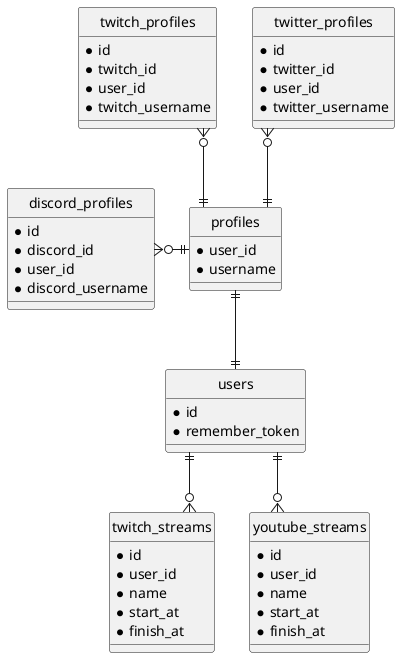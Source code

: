 @startuml er_diagram

' hide the spot
hide circle

' avoid problems with angled crows feet
skinparam linetype ortho

entity users {
    * id
    * remember_token
}

entity profiles {
    * user_id
    * username
}
profiles ||--|| users

entity discord_profiles {
    * id
    * discord_id
    * user_id
    * discord_username
}
discord_profiles }o-|| profiles

entity twitch_profiles {
    * id
    * twitch_id
    * user_id
    * twitch_username
}
twitch_profiles }o--|| profiles

entity twitter_profiles {
    * id
    * twitter_id
    * user_id
    * twitter_username
}
twitter_profiles }o--|| profiles

entity twitch_streams {
    * id
    * user_id
    * name
    * start_at
    * finish_at
}
users ||--o{ twitch_streams

entity youtube_streams {
    * id
    * user_id
    * name
    * start_at
    * finish_at
}
users ||--o{ youtube_streams

@enduml